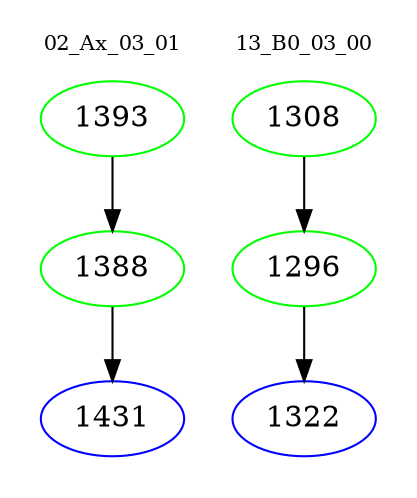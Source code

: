 digraph{
subgraph cluster_0 {
color = white
label = "02_Ax_03_01";
fontsize=10;
T0_1393 [label="1393", color="green"]
T0_1393 -> T0_1388 [color="black"]
T0_1388 [label="1388", color="green"]
T0_1388 -> T0_1431 [color="black"]
T0_1431 [label="1431", color="blue"]
}
subgraph cluster_1 {
color = white
label = "13_B0_03_00";
fontsize=10;
T1_1308 [label="1308", color="green"]
T1_1308 -> T1_1296 [color="black"]
T1_1296 [label="1296", color="green"]
T1_1296 -> T1_1322 [color="black"]
T1_1322 [label="1322", color="blue"]
}
}
